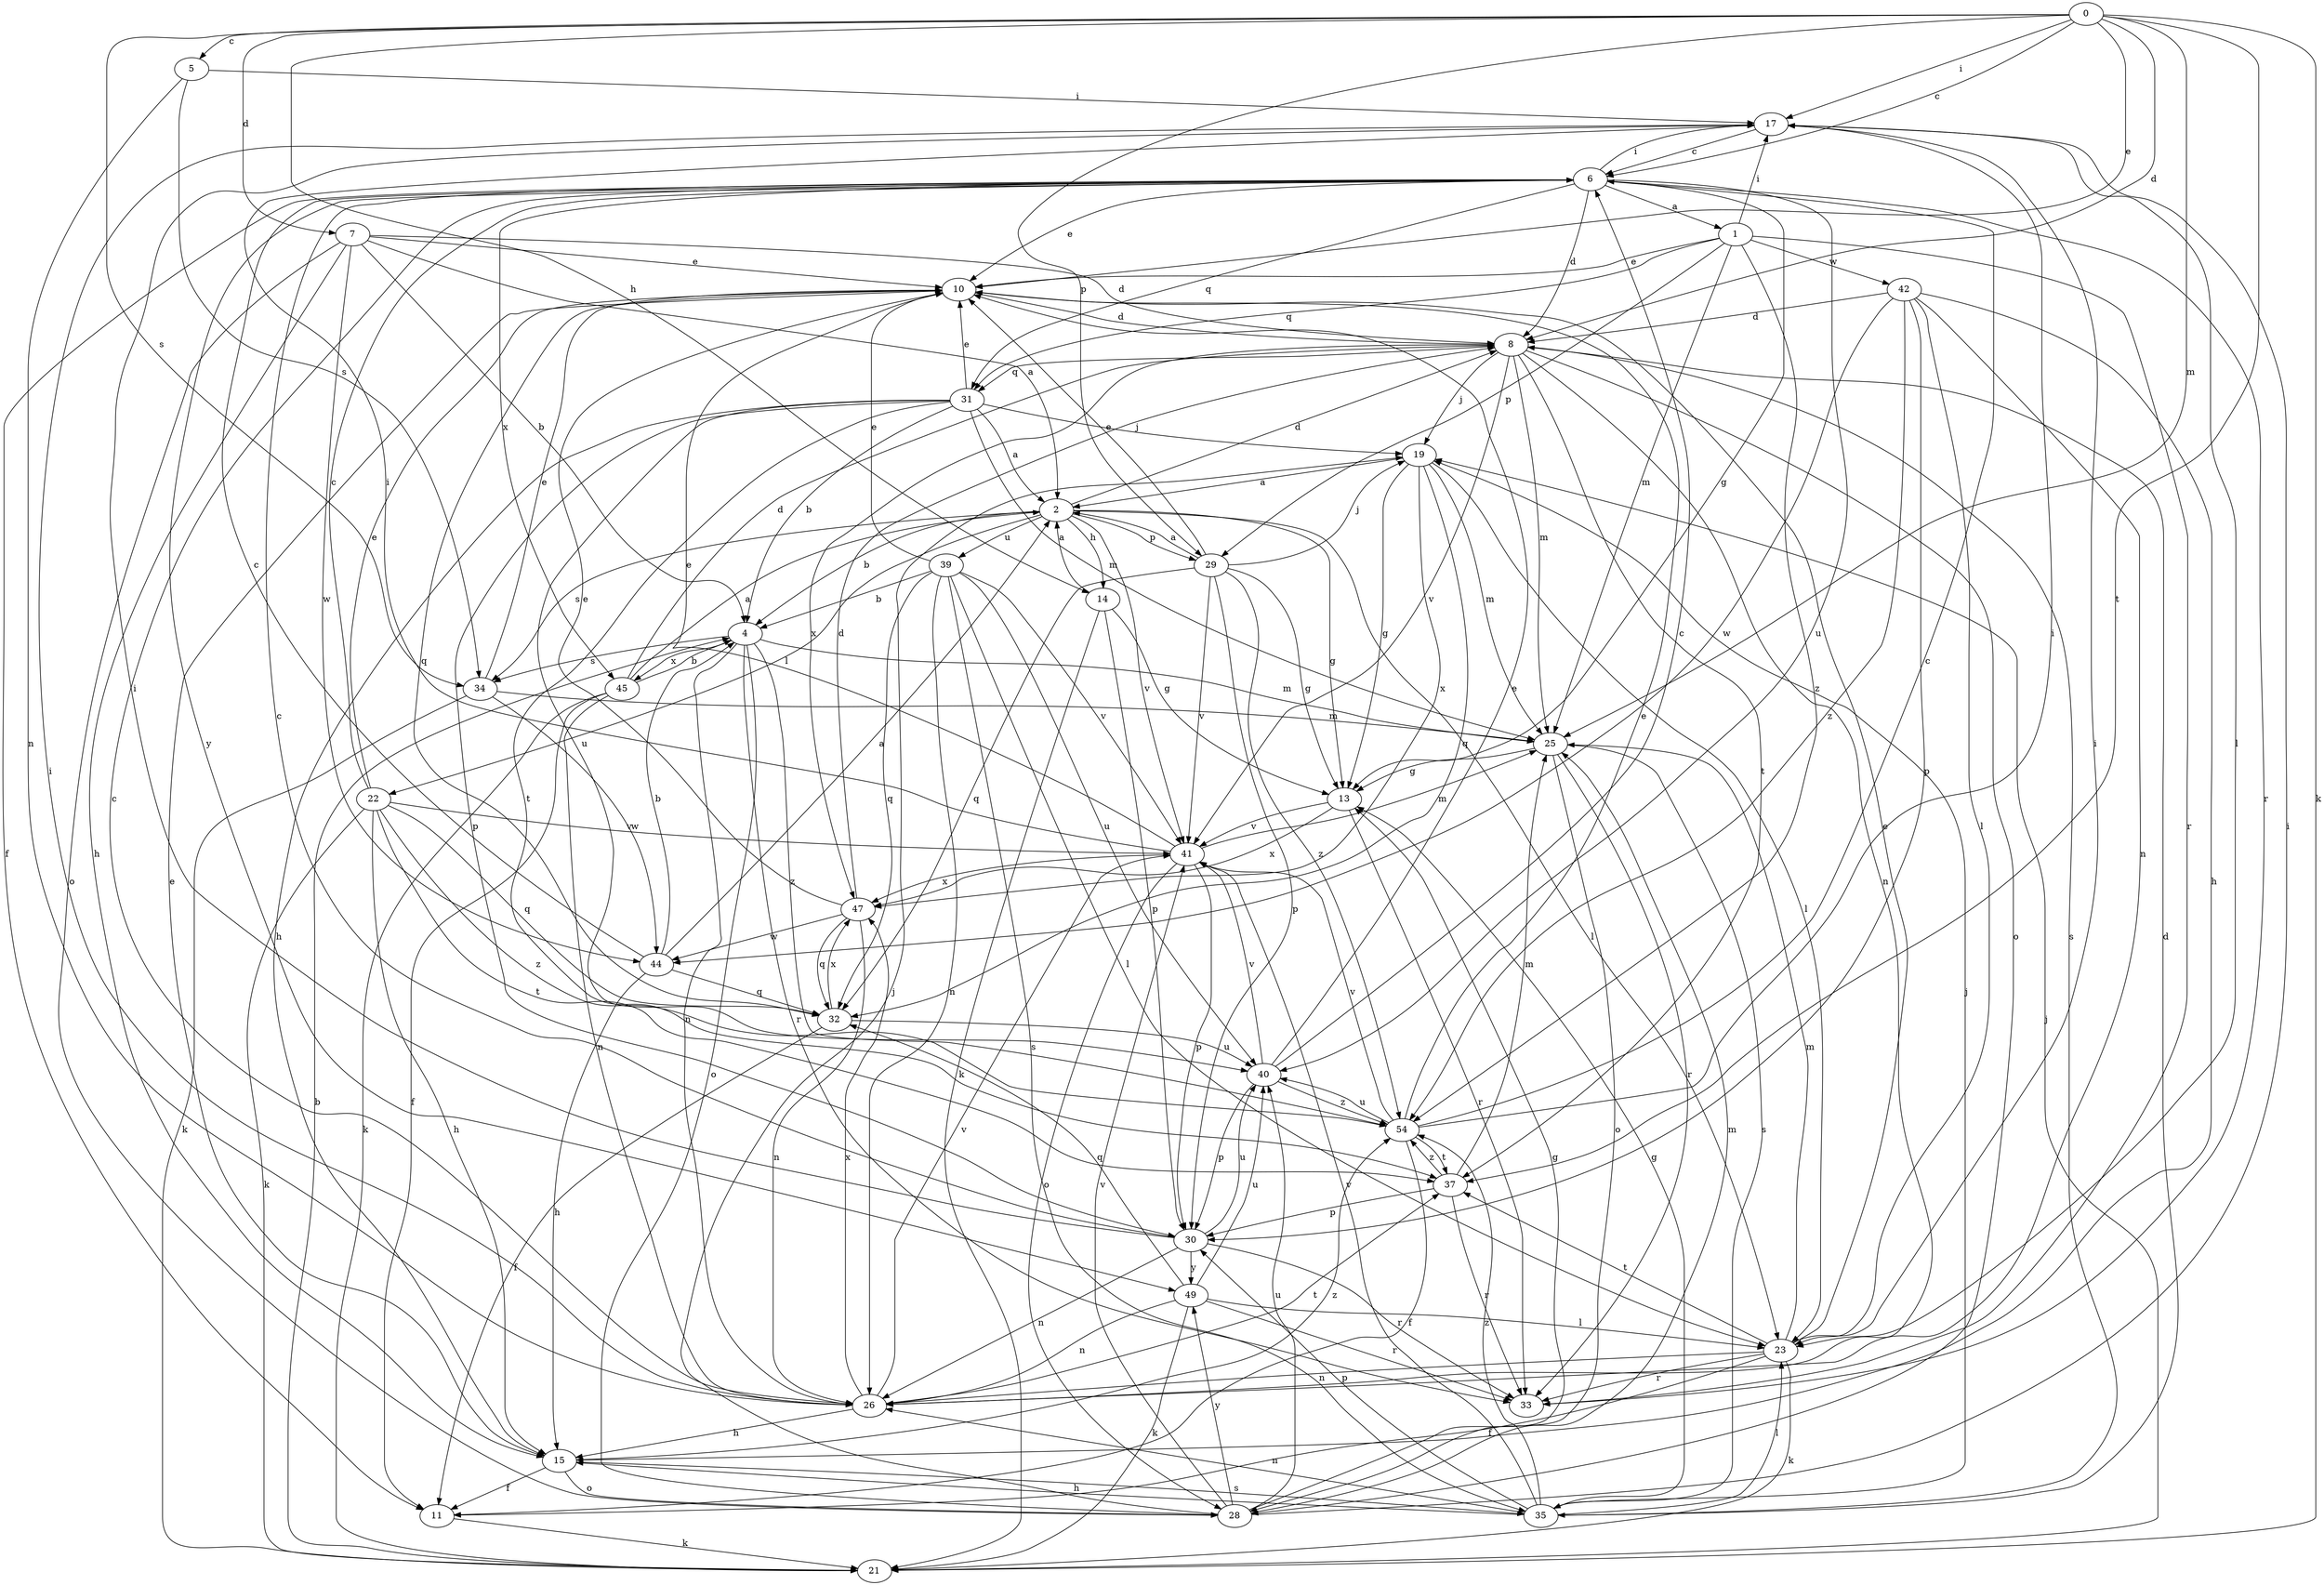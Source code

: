 strict digraph  {
0;
1;
2;
4;
5;
6;
7;
8;
10;
11;
13;
14;
15;
17;
19;
21;
22;
23;
25;
26;
28;
29;
30;
31;
32;
33;
34;
35;
37;
39;
40;
41;
42;
44;
45;
47;
49;
54;
0 -> 5  [label=c];
0 -> 6  [label=c];
0 -> 7  [label=d];
0 -> 8  [label=d];
0 -> 10  [label=e];
0 -> 14  [label=h];
0 -> 17  [label=i];
0 -> 21  [label=k];
0 -> 25  [label=m];
0 -> 29  [label=p];
0 -> 34  [label=s];
0 -> 37  [label=t];
1 -> 10  [label=e];
1 -> 17  [label=i];
1 -> 25  [label=m];
1 -> 29  [label=p];
1 -> 31  [label=q];
1 -> 33  [label=r];
1 -> 42  [label=w];
1 -> 54  [label=z];
2 -> 4  [label=b];
2 -> 8  [label=d];
2 -> 13  [label=g];
2 -> 14  [label=h];
2 -> 22  [label=l];
2 -> 23  [label=l];
2 -> 29  [label=p];
2 -> 34  [label=s];
2 -> 39  [label=u];
2 -> 41  [label=v];
4 -> 25  [label=m];
4 -> 26  [label=n];
4 -> 28  [label=o];
4 -> 33  [label=r];
4 -> 34  [label=s];
4 -> 45  [label=x];
4 -> 54  [label=z];
5 -> 17  [label=i];
5 -> 26  [label=n];
5 -> 34  [label=s];
6 -> 1  [label=a];
6 -> 8  [label=d];
6 -> 10  [label=e];
6 -> 11  [label=f];
6 -> 13  [label=g];
6 -> 17  [label=i];
6 -> 31  [label=q];
6 -> 33  [label=r];
6 -> 40  [label=u];
6 -> 45  [label=x];
6 -> 49  [label=y];
7 -> 2  [label=a];
7 -> 4  [label=b];
7 -> 8  [label=d];
7 -> 10  [label=e];
7 -> 15  [label=h];
7 -> 28  [label=o];
7 -> 44  [label=w];
8 -> 19  [label=j];
8 -> 25  [label=m];
8 -> 26  [label=n];
8 -> 28  [label=o];
8 -> 31  [label=q];
8 -> 35  [label=s];
8 -> 37  [label=t];
8 -> 41  [label=v];
8 -> 47  [label=x];
10 -> 8  [label=d];
10 -> 32  [label=q];
11 -> 21  [label=k];
13 -> 33  [label=r];
13 -> 41  [label=v];
13 -> 47  [label=x];
14 -> 2  [label=a];
14 -> 13  [label=g];
14 -> 21  [label=k];
14 -> 30  [label=p];
15 -> 10  [label=e];
15 -> 11  [label=f];
15 -> 28  [label=o];
15 -> 35  [label=s];
15 -> 54  [label=z];
17 -> 6  [label=c];
17 -> 23  [label=l];
19 -> 2  [label=a];
19 -> 13  [label=g];
19 -> 23  [label=l];
19 -> 25  [label=m];
19 -> 32  [label=q];
19 -> 47  [label=x];
21 -> 4  [label=b];
21 -> 19  [label=j];
22 -> 6  [label=c];
22 -> 10  [label=e];
22 -> 15  [label=h];
22 -> 21  [label=k];
22 -> 32  [label=q];
22 -> 37  [label=t];
22 -> 41  [label=v];
22 -> 54  [label=z];
23 -> 10  [label=e];
23 -> 11  [label=f];
23 -> 17  [label=i];
23 -> 21  [label=k];
23 -> 25  [label=m];
23 -> 26  [label=n];
23 -> 33  [label=r];
23 -> 37  [label=t];
25 -> 13  [label=g];
25 -> 28  [label=o];
25 -> 33  [label=r];
25 -> 35  [label=s];
26 -> 6  [label=c];
26 -> 15  [label=h];
26 -> 17  [label=i];
26 -> 37  [label=t];
26 -> 41  [label=v];
26 -> 47  [label=x];
28 -> 13  [label=g];
28 -> 17  [label=i];
28 -> 19  [label=j];
28 -> 25  [label=m];
28 -> 40  [label=u];
28 -> 41  [label=v];
28 -> 49  [label=y];
29 -> 2  [label=a];
29 -> 10  [label=e];
29 -> 13  [label=g];
29 -> 19  [label=j];
29 -> 30  [label=p];
29 -> 32  [label=q];
29 -> 41  [label=v];
29 -> 54  [label=z];
30 -> 6  [label=c];
30 -> 17  [label=i];
30 -> 26  [label=n];
30 -> 33  [label=r];
30 -> 40  [label=u];
30 -> 49  [label=y];
31 -> 2  [label=a];
31 -> 4  [label=b];
31 -> 10  [label=e];
31 -> 15  [label=h];
31 -> 19  [label=j];
31 -> 25  [label=m];
31 -> 30  [label=p];
31 -> 37  [label=t];
31 -> 40  [label=u];
32 -> 11  [label=f];
32 -> 40  [label=u];
32 -> 47  [label=x];
34 -> 10  [label=e];
34 -> 21  [label=k];
34 -> 25  [label=m];
34 -> 44  [label=w];
35 -> 8  [label=d];
35 -> 13  [label=g];
35 -> 15  [label=h];
35 -> 19  [label=j];
35 -> 23  [label=l];
35 -> 26  [label=n];
35 -> 30  [label=p];
35 -> 41  [label=v];
35 -> 54  [label=z];
37 -> 25  [label=m];
37 -> 30  [label=p];
37 -> 33  [label=r];
37 -> 54  [label=z];
39 -> 4  [label=b];
39 -> 10  [label=e];
39 -> 23  [label=l];
39 -> 26  [label=n];
39 -> 32  [label=q];
39 -> 35  [label=s];
39 -> 40  [label=u];
39 -> 41  [label=v];
40 -> 6  [label=c];
40 -> 10  [label=e];
40 -> 30  [label=p];
40 -> 41  [label=v];
40 -> 54  [label=z];
41 -> 10  [label=e];
41 -> 17  [label=i];
41 -> 25  [label=m];
41 -> 28  [label=o];
41 -> 30  [label=p];
41 -> 47  [label=x];
42 -> 8  [label=d];
42 -> 15  [label=h];
42 -> 23  [label=l];
42 -> 26  [label=n];
42 -> 30  [label=p];
42 -> 44  [label=w];
42 -> 54  [label=z];
44 -> 2  [label=a];
44 -> 4  [label=b];
44 -> 6  [label=c];
44 -> 15  [label=h];
44 -> 32  [label=q];
45 -> 2  [label=a];
45 -> 4  [label=b];
45 -> 8  [label=d];
45 -> 11  [label=f];
45 -> 21  [label=k];
45 -> 26  [label=n];
47 -> 8  [label=d];
47 -> 10  [label=e];
47 -> 26  [label=n];
47 -> 32  [label=q];
47 -> 44  [label=w];
49 -> 21  [label=k];
49 -> 23  [label=l];
49 -> 26  [label=n];
49 -> 32  [label=q];
49 -> 33  [label=r];
49 -> 40  [label=u];
54 -> 6  [label=c];
54 -> 10  [label=e];
54 -> 11  [label=f];
54 -> 17  [label=i];
54 -> 37  [label=t];
54 -> 40  [label=u];
54 -> 41  [label=v];
}
